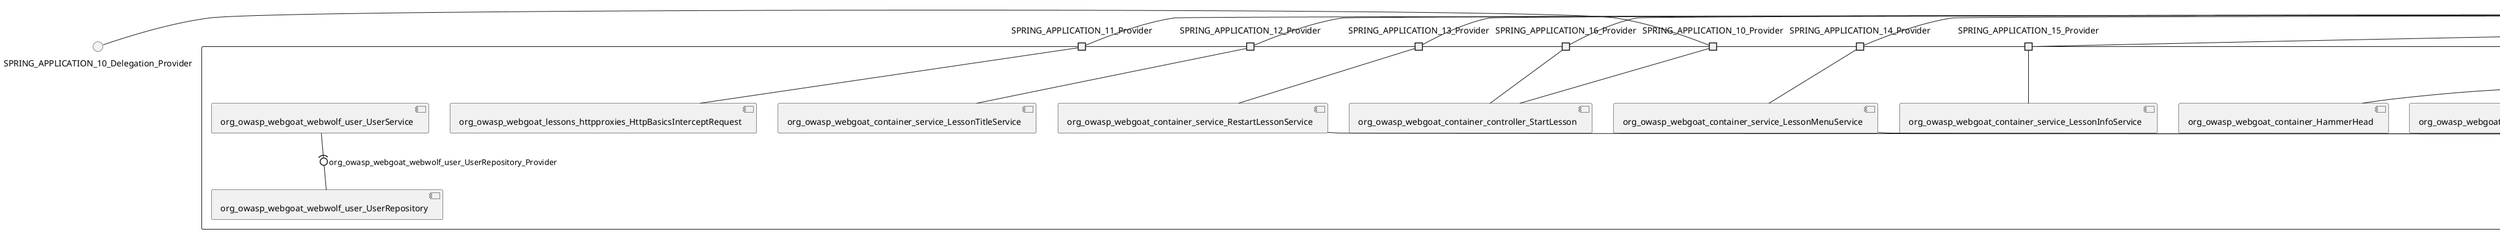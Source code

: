 @startuml
skinparam fixCircleLabelOverlapping true
skinparam componentStyle uml2
() SPRING_APPLICATION_10_Delegation_Provider
() SPRING_APPLICATION_11_Delegation_Provider
() SPRING_APPLICATION_12_Delegation_Provider
() SPRING_APPLICATION_13_Delegation_Provider
() SPRING_APPLICATION_14_Delegation_Provider
() SPRING_APPLICATION_15_Delegation_Provider
() SPRING_APPLICATION_16_Delegation_Provider
() SPRING_APPLICATION_2_Delegation_Provider
() SPRING_APPLICATION_3_Delegation_Provider
() SPRING_APPLICATION_4_Delegation_Provider
() SPRING_APPLICATION_5_Delegation_Provider
() SPRING_APPLICATION_6_Delegation_Provider
() SPRING_APPLICATION_7_Delegation_Provider
() SPRING_APPLICATION_8_Delegation_Provider
() SPRING_APPLICATION_9_Delegation_Provider
() SPRING_APPLICATION_BypassRestrictions_FieldRestrictions_POST_Delegation_Provider
() SPRING_APPLICATION_BypassRestrictions_frontendValidation_POST_Delegation_Provider
() SPRING_APPLICATION_ChromeDevTools_dummy_POST_Delegation_Provider
() SPRING_APPLICATION_ChromeDevTools_network_POST_Delegation_Provider
() SPRING_APPLICATION_CrossSiteScriptingStored_stored_xss_POST_Delegation_Provider
() SPRING_APPLICATION_CrossSiteScriptingStored_stored_xss_follow_up_POST_Delegation_Provider
() SPRING_APPLICATION_CrossSiteScripting_attack1_POST_Delegation_Provider
() SPRING_APPLICATION_CrossSiteScripting_attack3_POST_Delegation_Provider
() SPRING_APPLICATION_CrossSiteScripting_attack4_POST_Delegation_Provider
() SPRING_APPLICATION_CrossSiteScripting_attack5a_GET_Delegation_Provider
() SPRING_APPLICATION_CrossSiteScripting_attack6a_POST_Delegation_Provider
() SPRING_APPLICATION_CrossSiteScripting_dom_follow_up_POST_Delegation_Provider
() SPRING_APPLICATION_CrossSiteScripting_phone_home_xss_POST_Delegation_Provider
() SPRING_APPLICATION_CrossSiteScripting_quiz_GET_POST_Delegation_Provider
() SPRING_APPLICATION_Delegation_Provider
() SPRING_APPLICATION_GET_10_Delegation_Provider
() SPRING_APPLICATION_GET_11_Delegation_Provider
() SPRING_APPLICATION_GET_2_Delegation_Provider
() SPRING_APPLICATION_GET_3_Delegation_Provider
() SPRING_APPLICATION_GET_4_Delegation_Provider
() SPRING_APPLICATION_GET_5_Delegation_Provider
() SPRING_APPLICATION_GET_6_Delegation_Provider
() SPRING_APPLICATION_GET_7_Delegation_Provider
() SPRING_APPLICATION_GET_8_Delegation_Provider
() SPRING_APPLICATION_GET_9_Delegation_Provider
() SPRING_APPLICATION_GET_Delegation_Provider
() SPRING_APPLICATION_HtmlTampering_task_POST_Delegation_Provider
() SPRING_APPLICATION_HttpBasics_attack1_POST_Delegation_Provider
() SPRING_APPLICATION_HttpBasics_attack2_POST_Delegation_Provider
() SPRING_APPLICATION_IDOR_diff_attributes_POST_Delegation_Provider
() SPRING_APPLICATION_IDOR_login_POST_Delegation_Provider
() SPRING_APPLICATION_IDOR_profile_alt_path_POST_Delegation_Provider
() SPRING_APPLICATION_InsecureDeserialization_task_POST_Delegation_Provider
() SPRING_APPLICATION_InsecureLogin_Delegation_Provider
() SPRING_APPLICATION_JWT_decode_POST_Delegation_Provider
() SPRING_APPLICATION_JWT_jku_Delegation_Provider
() SPRING_APPLICATION_JWT_kid_Delegation_Provider
() SPRING_APPLICATION_JWT_quiz_GET_POST_Delegation_Provider
() SPRING_APPLICATION_JWT_refresh_Delegation_Provider
() SPRING_APPLICATION_JWT_secret_POST_Delegation_Provider
() SPRING_APPLICATION_JWT_votings_Delegation_Provider
() SPRING_APPLICATION_LogSpoofing_log_bleeding_POST_Delegation_Provider
() SPRING_APPLICATION_LogSpoofing_log_spoofing_POST_Delegation_Provider
() SPRING_APPLICATION_POST_10_Delegation_Provider
() SPRING_APPLICATION_POST_11_Delegation_Provider
() SPRING_APPLICATION_POST_12_Delegation_Provider
() SPRING_APPLICATION_POST_13_Delegation_Provider
() SPRING_APPLICATION_POST_14_Delegation_Provider
() SPRING_APPLICATION_POST_15_Delegation_Provider
() SPRING_APPLICATION_POST_16_Delegation_Provider
() SPRING_APPLICATION_POST_17_Delegation_Provider
() SPRING_APPLICATION_POST_18_Delegation_Provider
() SPRING_APPLICATION_POST_2_Delegation_Provider
() SPRING_APPLICATION_POST_3_Delegation_Provider
() SPRING_APPLICATION_POST_4_Delegation_Provider
() SPRING_APPLICATION_POST_5_Delegation_Provider
() SPRING_APPLICATION_POST_6_Delegation_Provider
() SPRING_APPLICATION_POST_7_Delegation_Provider
() SPRING_APPLICATION_POST_8_Delegation_Provider
() SPRING_APPLICATION_POST_9_Delegation_Provider
() SPRING_APPLICATION_POST_Delegation_Provider
() SPRING_APPLICATION_PUT_Delegation_Provider
() SPRING_APPLICATION_PasswordReset_ForgotPassword_create_password_reset_link_POST_Delegation_Provider
() SPRING_APPLICATION_PasswordReset_SecurityQuestions_POST_Delegation_Provider
() SPRING_APPLICATION_PasswordReset_reset_Delegation_Provider
() SPRING_APPLICATION_PasswordReset_simple_mail_reset_POST_Delegation_Provider
() SPRING_APPLICATION_PathTraversal_profile_picture_GET_Delegation_Provider
() SPRING_APPLICATION_PathTraversal_profile_picture_fix_GET_Delegation_Provider
() SPRING_APPLICATION_PathTraversal_profile_upload_POST_Delegation_Provider
() SPRING_APPLICATION_PathTraversal_profile_upload_fix_POST_Delegation_Provider
() SPRING_APPLICATION_PathTraversal_profile_upload_remove_user_input_POST_Delegation_Provider
() SPRING_APPLICATION_PathTraversal_random_POST_Delegation_Provider
() SPRING_APPLICATION_PathTraversal_random_picture_GET_Delegation_Provider
() SPRING_APPLICATION_PathTraversal_zip_slip_Delegation_Provider
() SPRING_APPLICATION_SSRF_task1_POST_Delegation_Provider
() SPRING_APPLICATION_SSRF_task2_POST_Delegation_Provider
() SPRING_APPLICATION_SecurePasswords_assignment_POST_Delegation_Provider
() SPRING_APPLICATION_SqlInjectionAdvanced_attack6a_POST_Delegation_Provider
() SPRING_APPLICATION_SqlInjectionAdvanced_attack6b_POST_Delegation_Provider
() SPRING_APPLICATION_SqlInjectionAdvanced_challenge_Login_POST_Delegation_Provider
() SPRING_APPLICATION_SqlInjectionAdvanced_challenge_PUT_Delegation_Provider
() SPRING_APPLICATION_SqlInjectionAdvanced_quiz_GET_POST_Delegation_Provider
() SPRING_APPLICATION_SqlInjectionMitigations_attack10a_POST_Delegation_Provider
() SPRING_APPLICATION_SqlInjectionMitigations_attack10b_POST_Delegation_Provider
() SPRING_APPLICATION_SqlInjectionMitigations_attack12a_POST_Delegation_Provider
() SPRING_APPLICATION_SqlInjectionMitigations_servers_GET_Delegation_Provider
() SPRING_APPLICATION_SqlInjection_assignment5a_POST_Delegation_Provider
() SPRING_APPLICATION_SqlInjection_assignment5b_POST_Delegation_Provider
() SPRING_APPLICATION_SqlInjection_attack10_POST_Delegation_Provider
() SPRING_APPLICATION_SqlInjection_attack2_POST_Delegation_Provider
() SPRING_APPLICATION_SqlInjection_attack3_POST_Delegation_Provider
() SPRING_APPLICATION_SqlInjection_attack4_POST_Delegation_Provider
() SPRING_APPLICATION_SqlInjection_attack5_POST_Delegation_Provider
() SPRING_APPLICATION_SqlInjection_attack8_POST_Delegation_Provider
() SPRING_APPLICATION_SqlInjection_attack9_POST_Delegation_Provider
() SPRING_APPLICATION_SqlOnlyInputValidationOnKeywords_attack_POST_Delegation_Provider
() SPRING_APPLICATION_SqlOnlyInputValidation_attack_POST_Delegation_Provider
() SPRING_APPLICATION_VulnerableComponents_attack1_POST_Delegation_Provider
() SPRING_APPLICATION_WebWolf_GET_Delegation_Provider
() SPRING_APPLICATION_WebWolf_landing_Delegation_Provider
() SPRING_APPLICATION_WebWolf_mail_Delegation_Provider
() SPRING_APPLICATION_challenge_1_POST_Delegation_Provider
() SPRING_APPLICATION_challenge_5_POST_Delegation_Provider
() SPRING_APPLICATION_challenge_7_Delegation_Provider
() SPRING_APPLICATION_challenge_8_Delegation_Provider
() SPRING_APPLICATION_challenge_logo_Delegation_Provider
() SPRING_APPLICATION_cia_quiz_GET_POST_Delegation_Provider
() SPRING_APPLICATION_clientSideFiltering_attack1_POST_Delegation_Provider
() SPRING_APPLICATION_clientSideFiltering_challenge_store_coupons_GET_Delegation_Provider
() SPRING_APPLICATION_clientSideFiltering_getItForFree_POST_Delegation_Provider
() SPRING_APPLICATION_clientSideFiltering_salaries_GET_Delegation_Provider
() SPRING_APPLICATION_crypto_encoding_basic_auth_POST_Delegation_Provider
() SPRING_APPLICATION_crypto_encoding_xor_POST_Delegation_Provider
() SPRING_APPLICATION_crypto_hashing_POST_Delegation_Provider
() SPRING_APPLICATION_crypto_secure_defaults_POST_Delegation_Provider
() SPRING_APPLICATION_crypto_signing_verify_POST_Delegation_Provider
() SPRING_APPLICATION_csrf_feedback_message_POST_Delegation_Provider
() SPRING_APPLICATION_csrf_review_POST_Delegation_Provider
() SPRING_APPLICATION_files_GET_Delegation_Provider
() SPRING_APPLICATION_fileupload_POST_Delegation_Provider
() SPRING_APPLICATION_jwt_Delegation_Provider
() SPRING_APPLICATION_landing_Delegation_Provider
() SPRING_APPLICATION_lesson_template_Delegation_Provider
() SPRING_APPLICATION_login_oauth_mvc_GET_Delegation_Provider
() SPRING_APPLICATION_mail_DELETE_GET_POST_Delegation_Provider
() SPRING_APPLICATION_register_mvc_POST_Delegation_Provider
() SPRING_APPLICATION_registration_GET_Delegation_Provider
() SPRING_APPLICATION_requests_GET_Delegation_Provider
() SPRING_APPLICATION_scoreboard_data_GET_Delegation_Provider
() SPRING_APPLICATION_server_directory_GET_Delegation_Provider
() SPRING_APPLICATION_service_debug_labels_mvc_Delegation_Provider
() SPRING_APPLICATION_service_lessonoverview_mvc_Delegation_Provider
() SPRING_APPLICATION_xxe_comments_GET_Delegation_Provider
rectangle System {
[org_owasp_webgoat_container_HammerHead] [[webgoat-webgoat.repository#_4pJQ7IOKEe-1KKeCpJwOhw]]
[org_owasp_webgoat_container_WebWolfRedirect] [[webgoat-webgoat.repository#_4pJQ7IOKEe-1KKeCpJwOhw]]
[org_owasp_webgoat_container_controller_StartLesson] [[webgoat-webgoat.repository#_4pJQ7IOKEe-1KKeCpJwOhw]]
[org_owasp_webgoat_container_controller_Welcome] [[webgoat-webgoat.repository#_4pJQ7IOKEe-1KKeCpJwOhw]]
[org_owasp_webgoat_container_i18n_PluginMessages_Provider] [[webgoat-webgoat.repository#_4pJQ7IOKEe-1KKeCpJwOhw]]
[org_owasp_webgoat_container_report_ReportCardController] [[webgoat-webgoat.repository#_4pJQ7IOKEe-1KKeCpJwOhw]]
[org_owasp_webgoat_container_service_EnvironmentService] [[webgoat-webgoat.repository#_4pJQ7IOKEe-1KKeCpJwOhw]]
[org_owasp_webgoat_container_service_HintService] [[webgoat-webgoat.repository#_4pJQ7IOKEe-1KKeCpJwOhw]]
[org_owasp_webgoat_container_service_LabelDebugService] [[webgoat-webgoat.repository#_4pJQ7IOKEe-1KKeCpJwOhw]]
[org_owasp_webgoat_container_service_LabelService] [[webgoat-webgoat.repository#_4pJQ7IOKEe-1KKeCpJwOhw]]
[org_owasp_webgoat_container_service_LessonInfoService] [[webgoat-webgoat.repository#_4pJQ7IOKEe-1KKeCpJwOhw]]
[org_owasp_webgoat_container_service_LessonMenuService] [[webgoat-webgoat.repository#_4pJQ7IOKEe-1KKeCpJwOhw]]
[org_owasp_webgoat_container_service_LessonProgressService] [[webgoat-webgoat.repository#_4pJQ7IOKEe-1KKeCpJwOhw]]
[org_owasp_webgoat_container_service_LessonTitleService] [[webgoat-webgoat.repository#_4pJQ7IOKEe-1KKeCpJwOhw]]
[org_owasp_webgoat_container_service_RestartLessonService] [[webgoat-webgoat.repository#_4pJQ7IOKEe-1KKeCpJwOhw]]
[org_owasp_webgoat_container_service_SessionService] [[webgoat-webgoat.repository#_4pJQ7IOKEe-1KKeCpJwOhw]]
[org_owasp_webgoat_container_session_UserSessionData_Provider] [[webgoat-webgoat.repository#_4pJQ7IOKEe-1KKeCpJwOhw]]
[org_owasp_webgoat_container_session_WebSession_Provider] [[webgoat-webgoat.repository#_4pJQ7IOKEe-1KKeCpJwOhw]]
[org_owasp_webgoat_container_users_RegistrationController] [[webgoat-webgoat.repository#_4pJQ7IOKEe-1KKeCpJwOhw]]
[org_owasp_webgoat_container_users_Scoreboard] [[webgoat-webgoat.repository#_4pJQ7IOKEe-1KKeCpJwOhw]]
[org_owasp_webgoat_container_users_UserProgressRepository] [[webgoat-webgoat.repository#_4pJQ7IOKEe-1KKeCpJwOhw]]
[org_owasp_webgoat_container_users_UserRepository] [[webgoat-webgoat.repository#_4pJQ7IOKEe-1KKeCpJwOhw]]
[org_owasp_webgoat_container_users_UserService] [[webgoat-webgoat.repository#_4pJQ7IOKEe-1KKeCpJwOhw]]
[org_owasp_webgoat_lessons_authbypass_VerifyAccount] [[webgoat-webgoat.repository#_4pJQ7IOKEe-1KKeCpJwOhw]]
[org_owasp_webgoat_lessons_bypassrestrictions_BypassRestrictionsFieldRestrictions] [[webgoat-webgoat.repository#_4pJQ7IOKEe-1KKeCpJwOhw]]
[org_owasp_webgoat_lessons_bypassrestrictions_BypassRestrictionsFrontendValidation] [[webgoat-webgoat.repository#_4pJQ7IOKEe-1KKeCpJwOhw]]
[org_owasp_webgoat_lessons_challenges_FlagController] [[webgoat-webgoat.repository#_4pJQ7IOKEe-1KKeCpJwOhw]]
[org_owasp_webgoat_lessons_challenges_challenge1_Assignment1] [[webgoat-webgoat.repository#_4pJQ7IOKEe-1KKeCpJwOhw]]
[org_owasp_webgoat_lessons_challenges_challenge1_ImageServlet] [[webgoat-webgoat.repository#_4pJQ7IOKEe-1KKeCpJwOhw]]
[org_owasp_webgoat_lessons_challenges_challenge5_Assignment5] [[webgoat-webgoat.repository#_4pJQ7IOKEe-1KKeCpJwOhw]]
[org_owasp_webgoat_lessons_challenges_challenge7_Assignment7] [[webgoat-webgoat.repository#_4pJQ7IOKEe-1KKeCpJwOhw]]
[org_owasp_webgoat_lessons_challenges_challenge8_Assignment8] [[webgoat-webgoat.repository#_4pJQ7IOKEe-1KKeCpJwOhw]]
[org_owasp_webgoat_lessons_chromedevtools_NetworkDummy] [[webgoat-webgoat.repository#_4pJQ7IOKEe-1KKeCpJwOhw]]
[org_owasp_webgoat_lessons_chromedevtools_NetworkLesson] [[webgoat-webgoat.repository#_4pJQ7IOKEe-1KKeCpJwOhw]]
[org_owasp_webgoat_lessons_cia_CIAQuiz] [[webgoat-webgoat.repository#_4pJQ7IOKEe-1KKeCpJwOhw]]
[org_owasp_webgoat_lessons_clientsidefiltering_ClientSideFilteringAssignment] [[webgoat-webgoat.repository#_4pJQ7IOKEe-1KKeCpJwOhw]]
[org_owasp_webgoat_lessons_clientsidefiltering_ClientSideFilteringFreeAssignment] [[webgoat-webgoat.repository#_4pJQ7IOKEe-1KKeCpJwOhw]]
[org_owasp_webgoat_lessons_clientsidefiltering_Salaries] [[webgoat-webgoat.repository#_4pJQ7IOKEe-1KKeCpJwOhw]]
[org_owasp_webgoat_lessons_clientsidefiltering_ShopEndpoint] [[webgoat-webgoat.repository#_4pJQ7IOKEe-1KKeCpJwOhw]]
[org_owasp_webgoat_lessons_cryptography_EncodingAssignment] [[webgoat-webgoat.repository#_4pJQ7IOKEe-1KKeCpJwOhw]]
[org_owasp_webgoat_lessons_cryptography_HashingAssignment] [[webgoat-webgoat.repository#_4pJQ7IOKEe-1KKeCpJwOhw]]
[org_owasp_webgoat_lessons_cryptography_SecureDefaultsAssignment] [[webgoat-webgoat.repository#_4pJQ7IOKEe-1KKeCpJwOhw]]
[org_owasp_webgoat_lessons_cryptography_SigningAssignment] [[webgoat-webgoat.repository#_4pJQ7IOKEe-1KKeCpJwOhw]]
[org_owasp_webgoat_lessons_cryptography_XOREncodingAssignment] [[webgoat-webgoat.repository#_4pJQ7IOKEe-1KKeCpJwOhw]]
[org_owasp_webgoat_lessons_csrf_CSRFConfirmFlag1] [[webgoat-webgoat.repository#_4pJQ7IOKEe-1KKeCpJwOhw]]
[org_owasp_webgoat_lessons_csrf_CSRFFeedback] [[webgoat-webgoat.repository#_4pJQ7IOKEe-1KKeCpJwOhw]]
[org_owasp_webgoat_lessons_csrf_CSRFGetFlag] [[webgoat-webgoat.repository#_4pJQ7IOKEe-1KKeCpJwOhw]]
[org_owasp_webgoat_lessons_csrf_CSRFLogin] [[webgoat-webgoat.repository#_4pJQ7IOKEe-1KKeCpJwOhw]]
[org_owasp_webgoat_lessons_csrf_ForgedReviews] [[webgoat-webgoat.repository#_4pJQ7IOKEe-1KKeCpJwOhw]]
[org_owasp_webgoat_lessons_csrf_ObjectMapper_Provider] [[webgoat-webgoat.repository#_4pJQ7IOKEe-1KKeCpJwOhw]]
[org_owasp_webgoat_lessons_deserialization_InsecureDeserializationTask] [[webgoat-webgoat.repository#_4pJQ7IOKEe-1KKeCpJwOhw]]
[org_owasp_webgoat_lessons_hijacksession_HijackSessionAssignment] [[webgoat-webgoat.repository#_4pJQ7IOKEe-1KKeCpJwOhw]]
[org_owasp_webgoat_lessons_hijacksession_cas_HijackSessionAuthenticationProvider] [[webgoat-webgoat.repository#_4pJQ7IOKEe-1KKeCpJwOhw]]
[org_owasp_webgoat_lessons_htmltampering_HtmlTamperingTask] [[webgoat-webgoat.repository#_4pJQ7IOKEe-1KKeCpJwOhw]]
[org_owasp_webgoat_lessons_httpbasics_HttpBasicsLesson] [[webgoat-webgoat.repository#_4pJQ7IOKEe-1KKeCpJwOhw]]
[org_owasp_webgoat_lessons_httpbasics_HttpBasicsQuiz] [[webgoat-webgoat.repository#_4pJQ7IOKEe-1KKeCpJwOhw]]
[org_owasp_webgoat_lessons_httpproxies_HttpBasicsInterceptRequest] [[webgoat-webgoat.repository#_4pJQ7IOKEe-1KKeCpJwOhw]]
[org_owasp_webgoat_lessons_idor_IDORDiffAttributes] [[webgoat-webgoat.repository#_4pJQ7IOKEe-1KKeCpJwOhw]]
[org_owasp_webgoat_lessons_idor_IDOREditOtherProfile] [[webgoat-webgoat.repository#_4pJQ7IOKEe-1KKeCpJwOhw]]
[org_owasp_webgoat_lessons_idor_IDORLogin] [[webgoat-webgoat.repository#_4pJQ7IOKEe-1KKeCpJwOhw]]
[org_owasp_webgoat_lessons_idor_IDORViewOtherProfile] [[webgoat-webgoat.repository#_4pJQ7IOKEe-1KKeCpJwOhw]]
[org_owasp_webgoat_lessons_idor_IDORViewOwnProfile] [[webgoat-webgoat.repository#_4pJQ7IOKEe-1KKeCpJwOhw]]
[org_owasp_webgoat_lessons_idor_IDORViewOwnProfileAltUrl] [[webgoat-webgoat.repository#_4pJQ7IOKEe-1KKeCpJwOhw]]
[org_owasp_webgoat_lessons_insecurelogin_InsecureLoginTask] [[webgoat-webgoat.repository#_4pJQ7IOKEe-1KKeCpJwOhw]]
[org_owasp_webgoat_lessons_jwt_JWTDecodeEndpoint] [[webgoat-webgoat.repository#_4pJQ7IOKEe-1KKeCpJwOhw]]
[org_owasp_webgoat_lessons_jwt_JWTQuiz] [[webgoat-webgoat.repository#_4pJQ7IOKEe-1KKeCpJwOhw]]
[org_owasp_webgoat_lessons_jwt_JWTRefreshEndpoint] [[webgoat-webgoat.repository#_4pJQ7IOKEe-1KKeCpJwOhw]]
[org_owasp_webgoat_lessons_jwt_JWTSecretKeyEndpoint] [[webgoat-webgoat.repository#_4pJQ7IOKEe-1KKeCpJwOhw]]
[org_owasp_webgoat_lessons_jwt_JWTVotesEndpoint] [[webgoat-webgoat.repository#_4pJQ7IOKEe-1KKeCpJwOhw]]
[org_owasp_webgoat_lessons_jwt_claimmisuse_JWTHeaderJKUEndpoint] [[webgoat-webgoat.repository#_4pJQ7IOKEe-1KKeCpJwOhw]]
[org_owasp_webgoat_lessons_jwt_claimmisuse_JWTHeaderKIDEndpoint] [[webgoat-webgoat.repository#_4pJQ7IOKEe-1KKeCpJwOhw]]
[org_owasp_webgoat_lessons_lessontemplate_SampleAttack] [[webgoat-webgoat.repository#_4pJQ7IOKEe-1KKeCpJwOhw]]
[org_owasp_webgoat_lessons_logging_LogBleedingTask] [[webgoat-webgoat.repository#_4pJQ7IOKEe-1KKeCpJwOhw]]
[org_owasp_webgoat_lessons_logging_LogSpoofingTask] [[webgoat-webgoat.repository#_4pJQ7IOKEe-1KKeCpJwOhw]]
[org_owasp_webgoat_lessons_missingac_MissingFunctionACHiddenMenus] [[webgoat-webgoat.repository#_4pJQ7IOKEe-1KKeCpJwOhw]]
[org_owasp_webgoat_lessons_missingac_MissingFunctionACUsers] [[webgoat-webgoat.repository#_4pJQ7IOKEe-1KKeCpJwOhw]]
[org_owasp_webgoat_lessons_missingac_MissingFunctionACYourHash] [[webgoat-webgoat.repository#_4pJQ7IOKEe-1KKeCpJwOhw]]
[org_owasp_webgoat_lessons_missingac_MissingFunctionACYourHashAdmin] [[webgoat-webgoat.repository#_4pJQ7IOKEe-1KKeCpJwOhw]]
[org_owasp_webgoat_lessons_passwordreset_QuestionsAssignment] [[webgoat-webgoat.repository#_4pJQ7IOKEe-1KKeCpJwOhw]]
[org_owasp_webgoat_lessons_passwordreset_ResetLinkAssignment] [[webgoat-webgoat.repository#_4pJQ7IOKEe-1KKeCpJwOhw]]
[org_owasp_webgoat_lessons_passwordreset_ResetLinkAssignmentForgotPassword] [[webgoat-webgoat.repository#_4pJQ7IOKEe-1KKeCpJwOhw]]
[org_owasp_webgoat_lessons_passwordreset_SecurityQuestionAssignment] [[webgoat-webgoat.repository#_4pJQ7IOKEe-1KKeCpJwOhw]]
[org_owasp_webgoat_lessons_passwordreset_SimpleMailAssignment] [[webgoat-webgoat.repository#_4pJQ7IOKEe-1KKeCpJwOhw]]
[org_owasp_webgoat_lessons_passwordreset_TriedQuestions] [[webgoat-webgoat.repository#_4pJQ7IOKEe-1KKeCpJwOhw]]
[org_owasp_webgoat_lessons_pathtraversal_ProfileUpload] [[webgoat-webgoat.repository#_4pJQ7IOKEe-1KKeCpJwOhw]]
[org_owasp_webgoat_lessons_pathtraversal_ProfileUploadFix] [[webgoat-webgoat.repository#_4pJQ7IOKEe-1KKeCpJwOhw]]
[org_owasp_webgoat_lessons_pathtraversal_ProfileUploadRemoveUserInput] [[webgoat-webgoat.repository#_4pJQ7IOKEe-1KKeCpJwOhw]]
[org_owasp_webgoat_lessons_pathtraversal_ProfileUploadRetrieval] [[webgoat-webgoat.repository#_4pJQ7IOKEe-1KKeCpJwOhw]]
[org_owasp_webgoat_lessons_pathtraversal_ProfileZipSlip] [[webgoat-webgoat.repository#_4pJQ7IOKEe-1KKeCpJwOhw]]
[org_owasp_webgoat_lessons_securepasswords_SecurePasswordsAssignment] [[webgoat-webgoat.repository#_4pJQ7IOKEe-1KKeCpJwOhw]]
[org_owasp_webgoat_lessons_spoofcookie_SpoofCookieAssignment] [[webgoat-webgoat.repository#_4pJQ7IOKEe-1KKeCpJwOhw]]
[org_owasp_webgoat_lessons_sqlinjection_advanced_SqlInjectionChallenge] [[webgoat-webgoat.repository#_4pJQ7IOKEe-1KKeCpJwOhw]]
[org_owasp_webgoat_lessons_sqlinjection_advanced_SqlInjectionChallengeLogin] [[webgoat-webgoat.repository#_4pJQ7IOKEe-1KKeCpJwOhw]]
[org_owasp_webgoat_lessons_sqlinjection_advanced_SqlInjectionLesson6a] [[webgoat-webgoat.repository#_4pJQ7IOKEe-1KKeCpJwOhw]]
[org_owasp_webgoat_lessons_sqlinjection_advanced_SqlInjectionLesson6b] [[webgoat-webgoat.repository#_4pJQ7IOKEe-1KKeCpJwOhw]]
[org_owasp_webgoat_lessons_sqlinjection_advanced_SqlInjectionQuiz] [[webgoat-webgoat.repository#_4pJQ7IOKEe-1KKeCpJwOhw]]
[org_owasp_webgoat_lessons_sqlinjection_introduction_SqlInjectionLesson10] [[webgoat-webgoat.repository#_4pJQ7IOKEe-1KKeCpJwOhw]]
[org_owasp_webgoat_lessons_sqlinjection_introduction_SqlInjectionLesson2] [[webgoat-webgoat.repository#_4pJQ7IOKEe-1KKeCpJwOhw]]
[org_owasp_webgoat_lessons_sqlinjection_introduction_SqlInjectionLesson3] [[webgoat-webgoat.repository#_4pJQ7IOKEe-1KKeCpJwOhw]]
[org_owasp_webgoat_lessons_sqlinjection_introduction_SqlInjectionLesson4] [[webgoat-webgoat.repository#_4pJQ7IOKEe-1KKeCpJwOhw]]
[org_owasp_webgoat_lessons_sqlinjection_introduction_SqlInjectionLesson5] [[webgoat-webgoat.repository#_4pJQ7IOKEe-1KKeCpJwOhw]]
[org_owasp_webgoat_lessons_sqlinjection_introduction_SqlInjectionLesson5a] [[webgoat-webgoat.repository#_4pJQ7IOKEe-1KKeCpJwOhw]]
[org_owasp_webgoat_lessons_sqlinjection_introduction_SqlInjectionLesson5b] [[webgoat-webgoat.repository#_4pJQ7IOKEe-1KKeCpJwOhw]]
[org_owasp_webgoat_lessons_sqlinjection_introduction_SqlInjectionLesson8] [[webgoat-webgoat.repository#_4pJQ7IOKEe-1KKeCpJwOhw]]
[org_owasp_webgoat_lessons_sqlinjection_introduction_SqlInjectionLesson9] [[webgoat-webgoat.repository#_4pJQ7IOKEe-1KKeCpJwOhw]]
[org_owasp_webgoat_lessons_sqlinjection_mitigation_Servers] [[webgoat-webgoat.repository#_4pJQ7IOKEe-1KKeCpJwOhw]]
[org_owasp_webgoat_lessons_sqlinjection_mitigation_SqlInjectionLesson10a] [[webgoat-webgoat.repository#_4pJQ7IOKEe-1KKeCpJwOhw]]
[org_owasp_webgoat_lessons_sqlinjection_mitigation_SqlInjectionLesson10b] [[webgoat-webgoat.repository#_4pJQ7IOKEe-1KKeCpJwOhw]]
[org_owasp_webgoat_lessons_sqlinjection_mitigation_SqlInjectionLesson13] [[webgoat-webgoat.repository#_4pJQ7IOKEe-1KKeCpJwOhw]]
[org_owasp_webgoat_lessons_sqlinjection_mitigation_SqlOnlyInputValidation] [[webgoat-webgoat.repository#_4pJQ7IOKEe-1KKeCpJwOhw]]
[org_owasp_webgoat_lessons_sqlinjection_mitigation_SqlOnlyInputValidationOnKeywords] [[webgoat-webgoat.repository#_4pJQ7IOKEe-1KKeCpJwOhw]]
[org_owasp_webgoat_lessons_ssrf_SSRFTask1] [[webgoat-webgoat.repository#_4pJQ7IOKEe-1KKeCpJwOhw]]
[org_owasp_webgoat_lessons_ssrf_SSRFTask2] [[webgoat-webgoat.repository#_4pJQ7IOKEe-1KKeCpJwOhw]]
[org_owasp_webgoat_lessons_vulnerablecomponents_VulnerableComponentsLesson] [[webgoat-webgoat.repository#_4pJQ7IOKEe-1KKeCpJwOhw]]
[org_owasp_webgoat_lessons_webwolfintroduction_LandingAssignment] [[webgoat-webgoat.repository#_4pJQ7IOKEe-1KKeCpJwOhw]]
[org_owasp_webgoat_lessons_webwolfintroduction_MailAssignment] [[webgoat-webgoat.repository#_4pJQ7IOKEe-1KKeCpJwOhw]]
[org_owasp_webgoat_lessons_xss_CrossSiteScriptingLesson1] [[webgoat-webgoat.repository#_4pJQ7IOKEe-1KKeCpJwOhw]]
[org_owasp_webgoat_lessons_xss_CrossSiteScriptingLesson3] [[webgoat-webgoat.repository#_4pJQ7IOKEe-1KKeCpJwOhw]]
[org_owasp_webgoat_lessons_xss_CrossSiteScriptingLesson4] [[webgoat-webgoat.repository#_4pJQ7IOKEe-1KKeCpJwOhw]]
[org_owasp_webgoat_lessons_xss_CrossSiteScriptingLesson5a] [[webgoat-webgoat.repository#_4pJQ7IOKEe-1KKeCpJwOhw]]
[org_owasp_webgoat_lessons_xss_CrossSiteScriptingLesson6a] [[webgoat-webgoat.repository#_4pJQ7IOKEe-1KKeCpJwOhw]]
[org_owasp_webgoat_lessons_xss_CrossSiteScriptingQuiz] [[webgoat-webgoat.repository#_4pJQ7IOKEe-1KKeCpJwOhw]]
[org_owasp_webgoat_lessons_xss_DOMCrossSiteScripting] [[webgoat-webgoat.repository#_4pJQ7IOKEe-1KKeCpJwOhw]]
[org_owasp_webgoat_lessons_xss_DOMCrossSiteScriptingVerifier] [[webgoat-webgoat.repository#_4pJQ7IOKEe-1KKeCpJwOhw]]
[org_owasp_webgoat_lessons_xss_stored_StoredCrossSiteScriptingVerifier] [[webgoat-webgoat.repository#_4pJQ7IOKEe-1KKeCpJwOhw]]
[org_owasp_webgoat_lessons_xss_stored_StoredXssComments] [[webgoat-webgoat.repository#_4pJQ7IOKEe-1KKeCpJwOhw]]
[org_owasp_webgoat_lessons_xxe_BlindSendFileAssignment] [[webgoat-webgoat.repository#_4pJQ7IOKEe-1KKeCpJwOhw]]
[org_owasp_webgoat_lessons_xxe_CommentsCache] [[webgoat-webgoat.repository#_4pJQ7IOKEe-1KKeCpJwOhw]]
[org_owasp_webgoat_lessons_xxe_CommentsEndpoint] [[webgoat-webgoat.repository#_4pJQ7IOKEe-1KKeCpJwOhw]]
[org_owasp_webgoat_lessons_xxe_ContentTypeAssignment] [[webgoat-webgoat.repository#_4pJQ7IOKEe-1KKeCpJwOhw]]
[org_owasp_webgoat_lessons_xxe_SimpleXXE] [[webgoat-webgoat.repository#_4pJQ7IOKEe-1KKeCpJwOhw]]
[org_owasp_webgoat_webwolf_FileServer] [[webgoat-webgoat.repository#_4pJQ7IOKEe-1KKeCpJwOhw]]
[org_owasp_webgoat_webwolf_jwt_JWTController] [[webgoat-webgoat.repository#_4pJQ7IOKEe-1KKeCpJwOhw]]
[org_owasp_webgoat_webwolf_mailbox_MailboxController] [[webgoat-webgoat.repository#_4pJQ7IOKEe-1KKeCpJwOhw]]
[org_owasp_webgoat_webwolf_mailbox_MailboxRepository] [[webgoat-webgoat.repository#_4pJQ7IOKEe-1KKeCpJwOhw]]
[org_owasp_webgoat_webwolf_requests_LandingPage] [[webgoat-webgoat.repository#_4pJQ7IOKEe-1KKeCpJwOhw]]
[org_owasp_webgoat_webwolf_requests_Requests] [[webgoat-webgoat.repository#_4pJQ7IOKEe-1KKeCpJwOhw]]
[org_owasp_webgoat_webwolf_user_UserRepository] [[webgoat-webgoat.repository#_4pJQ7IOKEe-1KKeCpJwOhw]]
[org_owasp_webgoat_webwolf_user_UserService] [[webgoat-webgoat.repository#_4pJQ7IOKEe-1KKeCpJwOhw]]
port SPRING_APPLICATION_10_Provider
SPRING_APPLICATION_10_Delegation_Provider - SPRING_APPLICATION_10_Provider
SPRING_APPLICATION_10_Provider - [org_owasp_webgoat_container_controller_StartLesson]
port SPRING_APPLICATION_11_Provider
SPRING_APPLICATION_11_Delegation_Provider - SPRING_APPLICATION_11_Provider
SPRING_APPLICATION_11_Provider - [org_owasp_webgoat_lessons_httpproxies_HttpBasicsInterceptRequest]
port SPRING_APPLICATION_12_Provider
SPRING_APPLICATION_12_Delegation_Provider - SPRING_APPLICATION_12_Provider
SPRING_APPLICATION_12_Provider - [org_owasp_webgoat_container_service_LessonTitleService]
port SPRING_APPLICATION_13_Provider
SPRING_APPLICATION_13_Delegation_Provider - SPRING_APPLICATION_13_Provider
SPRING_APPLICATION_13_Provider - [org_owasp_webgoat_container_service_RestartLessonService]
port SPRING_APPLICATION_14_Provider
SPRING_APPLICATION_14_Delegation_Provider - SPRING_APPLICATION_14_Provider
SPRING_APPLICATION_14_Provider - [org_owasp_webgoat_container_service_LessonMenuService]
port SPRING_APPLICATION_15_Provider
SPRING_APPLICATION_15_Delegation_Provider - SPRING_APPLICATION_15_Provider
SPRING_APPLICATION_15_Provider - [org_owasp_webgoat_container_service_LessonInfoService]
port SPRING_APPLICATION_16_Provider
SPRING_APPLICATION_16_Delegation_Provider - SPRING_APPLICATION_16_Provider
SPRING_APPLICATION_16_Provider - [org_owasp_webgoat_container_controller_StartLesson]
port SPRING_APPLICATION_2_Provider
SPRING_APPLICATION_2_Delegation_Provider - SPRING_APPLICATION_2_Provider
SPRING_APPLICATION_2_Provider - [org_owasp_webgoat_container_HammerHead]
port SPRING_APPLICATION_3_Provider
SPRING_APPLICATION_3_Delegation_Provider - SPRING_APPLICATION_3_Provider
SPRING_APPLICATION_3_Provider - [org_owasp_webgoat_lessons_xxe_SimpleXXE]
port SPRING_APPLICATION_4_Provider
SPRING_APPLICATION_4_Delegation_Provider - SPRING_APPLICATION_4_Provider
SPRING_APPLICATION_4_Provider - [org_owasp_webgoat_lessons_jwt_JWTSecretKeyEndpoint]
port SPRING_APPLICATION_5_Provider
SPRING_APPLICATION_5_Delegation_Provider - SPRING_APPLICATION_5_Provider
SPRING_APPLICATION_5_Provider - [org_owasp_webgoat_container_service_SessionService]
port SPRING_APPLICATION_6_Provider
SPRING_APPLICATION_6_Delegation_Provider - SPRING_APPLICATION_6_Provider
SPRING_APPLICATION_6_Provider - [org_owasp_webgoat_lessons_cryptography_HashingAssignment]
port SPRING_APPLICATION_7_Provider
SPRING_APPLICATION_7_Delegation_Provider - SPRING_APPLICATION_7_Provider
SPRING_APPLICATION_7_Provider - [org_owasp_webgoat_container_service_LabelDebugService]
port SPRING_APPLICATION_8_Provider
SPRING_APPLICATION_8_Delegation_Provider - SPRING_APPLICATION_8_Provider
SPRING_APPLICATION_8_Provider - [org_owasp_webgoat_lessons_cryptography_SigningAssignment]
port SPRING_APPLICATION_9_Provider
SPRING_APPLICATION_9_Delegation_Provider - SPRING_APPLICATION_9_Provider
SPRING_APPLICATION_9_Provider - [org_owasp_webgoat_lessons_cryptography_HashingAssignment]
port SPRING_APPLICATION_BypassRestrictions_FieldRestrictions_POST_Provider
SPRING_APPLICATION_BypassRestrictions_FieldRestrictions_POST_Delegation_Provider - SPRING_APPLICATION_BypassRestrictions_FieldRestrictions_POST_Provider
SPRING_APPLICATION_BypassRestrictions_FieldRestrictions_POST_Provider - [org_owasp_webgoat_lessons_bypassrestrictions_BypassRestrictionsFieldRestrictions]
port SPRING_APPLICATION_BypassRestrictions_frontendValidation_POST_Provider
SPRING_APPLICATION_BypassRestrictions_frontendValidation_POST_Delegation_Provider - SPRING_APPLICATION_BypassRestrictions_frontendValidation_POST_Provider
SPRING_APPLICATION_BypassRestrictions_frontendValidation_POST_Provider - [org_owasp_webgoat_lessons_bypassrestrictions_BypassRestrictionsFrontendValidation]
port SPRING_APPLICATION_ChromeDevTools_dummy_POST_Provider
SPRING_APPLICATION_ChromeDevTools_dummy_POST_Delegation_Provider - SPRING_APPLICATION_ChromeDevTools_dummy_POST_Provider
SPRING_APPLICATION_ChromeDevTools_dummy_POST_Provider - [org_owasp_webgoat_lessons_chromedevtools_NetworkDummy]
port SPRING_APPLICATION_ChromeDevTools_network_POST_Provider
SPRING_APPLICATION_ChromeDevTools_network_POST_Delegation_Provider - SPRING_APPLICATION_ChromeDevTools_network_POST_Provider
SPRING_APPLICATION_ChromeDevTools_network_POST_Provider - [org_owasp_webgoat_lessons_chromedevtools_NetworkLesson]
port SPRING_APPLICATION_CrossSiteScriptingStored_stored_xss_POST_Provider
SPRING_APPLICATION_CrossSiteScriptingStored_stored_xss_POST_Delegation_Provider - SPRING_APPLICATION_CrossSiteScriptingStored_stored_xss_POST_Provider
SPRING_APPLICATION_CrossSiteScriptingStored_stored_xss_POST_Provider - [org_owasp_webgoat_lessons_xss_stored_StoredXssComments]
port SPRING_APPLICATION_CrossSiteScriptingStored_stored_xss_follow_up_POST_Provider
SPRING_APPLICATION_CrossSiteScriptingStored_stored_xss_follow_up_POST_Delegation_Provider - SPRING_APPLICATION_CrossSiteScriptingStored_stored_xss_follow_up_POST_Provider
SPRING_APPLICATION_CrossSiteScriptingStored_stored_xss_follow_up_POST_Provider - [org_owasp_webgoat_lessons_xss_stored_StoredCrossSiteScriptingVerifier]
port SPRING_APPLICATION_CrossSiteScripting_attack1_POST_Provider
SPRING_APPLICATION_CrossSiteScripting_attack1_POST_Delegation_Provider - SPRING_APPLICATION_CrossSiteScripting_attack1_POST_Provider
SPRING_APPLICATION_CrossSiteScripting_attack1_POST_Provider - [org_owasp_webgoat_lessons_xss_CrossSiteScriptingLesson1]
port SPRING_APPLICATION_CrossSiteScripting_attack3_POST_Provider
SPRING_APPLICATION_CrossSiteScripting_attack3_POST_Delegation_Provider - SPRING_APPLICATION_CrossSiteScripting_attack3_POST_Provider
SPRING_APPLICATION_CrossSiteScripting_attack3_POST_Provider - [org_owasp_webgoat_lessons_xss_CrossSiteScriptingLesson3]
port SPRING_APPLICATION_CrossSiteScripting_attack4_POST_Provider
SPRING_APPLICATION_CrossSiteScripting_attack4_POST_Delegation_Provider - SPRING_APPLICATION_CrossSiteScripting_attack4_POST_Provider
SPRING_APPLICATION_CrossSiteScripting_attack4_POST_Provider - [org_owasp_webgoat_lessons_xss_CrossSiteScriptingLesson4]
port SPRING_APPLICATION_CrossSiteScripting_attack5a_GET_Provider
SPRING_APPLICATION_CrossSiteScripting_attack5a_GET_Delegation_Provider - SPRING_APPLICATION_CrossSiteScripting_attack5a_GET_Provider
SPRING_APPLICATION_CrossSiteScripting_attack5a_GET_Provider - [org_owasp_webgoat_lessons_xss_CrossSiteScriptingLesson5a]
port SPRING_APPLICATION_CrossSiteScripting_attack6a_POST_Provider
SPRING_APPLICATION_CrossSiteScripting_attack6a_POST_Delegation_Provider - SPRING_APPLICATION_CrossSiteScripting_attack6a_POST_Provider
SPRING_APPLICATION_CrossSiteScripting_attack6a_POST_Provider - [org_owasp_webgoat_lessons_xss_CrossSiteScriptingLesson6a]
port SPRING_APPLICATION_CrossSiteScripting_dom_follow_up_POST_Provider
SPRING_APPLICATION_CrossSiteScripting_dom_follow_up_POST_Delegation_Provider - SPRING_APPLICATION_CrossSiteScripting_dom_follow_up_POST_Provider
SPRING_APPLICATION_CrossSiteScripting_dom_follow_up_POST_Provider - [org_owasp_webgoat_lessons_xss_DOMCrossSiteScriptingVerifier]
port SPRING_APPLICATION_CrossSiteScripting_phone_home_xss_POST_Provider
SPRING_APPLICATION_CrossSiteScripting_phone_home_xss_POST_Delegation_Provider - SPRING_APPLICATION_CrossSiteScripting_phone_home_xss_POST_Provider
SPRING_APPLICATION_CrossSiteScripting_phone_home_xss_POST_Provider - [org_owasp_webgoat_lessons_xss_DOMCrossSiteScripting]
port SPRING_APPLICATION_CrossSiteScripting_quiz_GET_POST_Provider
SPRING_APPLICATION_CrossSiteScripting_quiz_GET_POST_Delegation_Provider - SPRING_APPLICATION_CrossSiteScripting_quiz_GET_POST_Provider
SPRING_APPLICATION_CrossSiteScripting_quiz_GET_POST_Provider - [org_owasp_webgoat_lessons_xss_CrossSiteScriptingQuiz]
port SPRING_APPLICATION_Provider
SPRING_APPLICATION_Delegation_Provider - SPRING_APPLICATION_Provider
SPRING_APPLICATION_Provider - [org_owasp_webgoat_webwolf_FileServer]
port SPRING_APPLICATION_GET_10_Provider
SPRING_APPLICATION_GET_10_Delegation_Provider - SPRING_APPLICATION_GET_10_Provider
SPRING_APPLICATION_GET_10_Provider - [org_owasp_webgoat_lessons_csrf_ForgedReviews]
port SPRING_APPLICATION_GET_11_Provider
SPRING_APPLICATION_GET_11_Delegation_Provider - SPRING_APPLICATION_GET_11_Provider
SPRING_APPLICATION_GET_11_Provider - [org_owasp_webgoat_container_service_LabelService]
port SPRING_APPLICATION_GET_2_Provider
SPRING_APPLICATION_GET_2_Delegation_Provider - SPRING_APPLICATION_GET_2_Provider
SPRING_APPLICATION_GET_2_Provider - [org_owasp_webgoat_container_controller_Welcome]
port SPRING_APPLICATION_GET_3_Provider
SPRING_APPLICATION_GET_3_Delegation_Provider - SPRING_APPLICATION_GET_3_Provider
SPRING_APPLICATION_GET_3_Provider - [org_owasp_webgoat_lessons_xss_stored_StoredXssComments]
port SPRING_APPLICATION_GET_4_Provider
SPRING_APPLICATION_GET_4_Delegation_Provider - SPRING_APPLICATION_GET_4_Provider
SPRING_APPLICATION_GET_4_Provider - [org_owasp_webgoat_lessons_missingac_MissingFunctionACUsers]
port SPRING_APPLICATION_GET_5_Provider
SPRING_APPLICATION_GET_5_Delegation_Provider - SPRING_APPLICATION_GET_5_Provider
SPRING_APPLICATION_GET_5_Provider - [org_owasp_webgoat_container_service_HintService]
port SPRING_APPLICATION_GET_6_Provider
SPRING_APPLICATION_GET_6_Delegation_Provider - SPRING_APPLICATION_GET_6_Provider
SPRING_APPLICATION_GET_6_Provider - [org_owasp_webgoat_lessons_spoofcookie_SpoofCookieAssignment]
port SPRING_APPLICATION_GET_7_Provider
SPRING_APPLICATION_GET_7_Delegation_Provider - SPRING_APPLICATION_GET_7_Provider
SPRING_APPLICATION_GET_7_Provider - [org_owasp_webgoat_lessons_idor_IDORViewOtherProfile]
port SPRING_APPLICATION_GET_8_Provider
SPRING_APPLICATION_GET_8_Delegation_Provider - SPRING_APPLICATION_GET_8_Provider
SPRING_APPLICATION_GET_8_Provider - [org_owasp_webgoat_lessons_cryptography_EncodingAssignment]
port SPRING_APPLICATION_GET_9_Provider
SPRING_APPLICATION_GET_9_Delegation_Provider - SPRING_APPLICATION_GET_9_Provider
SPRING_APPLICATION_GET_9_Provider - [org_owasp_webgoat_container_report_ReportCardController]
port SPRING_APPLICATION_GET_Provider
SPRING_APPLICATION_GET_Delegation_Provider - SPRING_APPLICATION_GET_Provider
SPRING_APPLICATION_GET_Provider - [org_owasp_webgoat_lessons_idor_IDORViewOwnProfile]
port SPRING_APPLICATION_HtmlTampering_task_POST_Provider
SPRING_APPLICATION_HtmlTampering_task_POST_Delegation_Provider - SPRING_APPLICATION_HtmlTampering_task_POST_Provider
SPRING_APPLICATION_HtmlTampering_task_POST_Provider - [org_owasp_webgoat_lessons_htmltampering_HtmlTamperingTask]
port SPRING_APPLICATION_HttpBasics_attack1_POST_Provider
SPRING_APPLICATION_HttpBasics_attack1_POST_Delegation_Provider - SPRING_APPLICATION_HttpBasics_attack1_POST_Provider
SPRING_APPLICATION_HttpBasics_attack1_POST_Provider - [org_owasp_webgoat_lessons_httpbasics_HttpBasicsLesson]
port SPRING_APPLICATION_HttpBasics_attack2_POST_Provider
SPRING_APPLICATION_HttpBasics_attack2_POST_Delegation_Provider - SPRING_APPLICATION_HttpBasics_attack2_POST_Provider
SPRING_APPLICATION_HttpBasics_attack2_POST_Provider - [org_owasp_webgoat_lessons_httpbasics_HttpBasicsQuiz]
port SPRING_APPLICATION_IDOR_diff_attributes_POST_Provider
SPRING_APPLICATION_IDOR_diff_attributes_POST_Delegation_Provider - SPRING_APPLICATION_IDOR_diff_attributes_POST_Provider
SPRING_APPLICATION_IDOR_diff_attributes_POST_Provider - [org_owasp_webgoat_lessons_idor_IDORDiffAttributes]
port SPRING_APPLICATION_IDOR_login_POST_Provider
SPRING_APPLICATION_IDOR_login_POST_Delegation_Provider - SPRING_APPLICATION_IDOR_login_POST_Provider
SPRING_APPLICATION_IDOR_login_POST_Provider - [org_owasp_webgoat_lessons_idor_IDORLogin]
port SPRING_APPLICATION_IDOR_profile_alt_path_POST_Provider
SPRING_APPLICATION_IDOR_profile_alt_path_POST_Delegation_Provider - SPRING_APPLICATION_IDOR_profile_alt_path_POST_Provider
SPRING_APPLICATION_IDOR_profile_alt_path_POST_Provider - [org_owasp_webgoat_lessons_idor_IDORViewOwnProfileAltUrl]
port SPRING_APPLICATION_InsecureDeserialization_task_POST_Provider
SPRING_APPLICATION_InsecureDeserialization_task_POST_Delegation_Provider - SPRING_APPLICATION_InsecureDeserialization_task_POST_Provider
SPRING_APPLICATION_InsecureDeserialization_task_POST_Provider - [org_owasp_webgoat_lessons_deserialization_InsecureDeserializationTask]
port SPRING_APPLICATION_InsecureLogin_Provider
SPRING_APPLICATION_InsecureLogin_Delegation_Provider - SPRING_APPLICATION_InsecureLogin_Provider
SPRING_APPLICATION_InsecureLogin_Provider - [org_owasp_webgoat_lessons_insecurelogin_InsecureLoginTask]
port SPRING_APPLICATION_JWT_decode_POST_Provider
SPRING_APPLICATION_JWT_decode_POST_Delegation_Provider - SPRING_APPLICATION_JWT_decode_POST_Provider
SPRING_APPLICATION_JWT_decode_POST_Provider - [org_owasp_webgoat_lessons_jwt_JWTDecodeEndpoint]
port SPRING_APPLICATION_JWT_jku_Provider
SPRING_APPLICATION_JWT_jku_Delegation_Provider - SPRING_APPLICATION_JWT_jku_Provider
SPRING_APPLICATION_JWT_jku_Provider - [org_owasp_webgoat_lessons_jwt_claimmisuse_JWTHeaderJKUEndpoint]
port SPRING_APPLICATION_JWT_kid_Provider
SPRING_APPLICATION_JWT_kid_Delegation_Provider - SPRING_APPLICATION_JWT_kid_Provider
SPRING_APPLICATION_JWT_kid_Provider - [org_owasp_webgoat_lessons_jwt_claimmisuse_JWTHeaderKIDEndpoint]
port SPRING_APPLICATION_JWT_quiz_GET_POST_Provider
SPRING_APPLICATION_JWT_quiz_GET_POST_Delegation_Provider - SPRING_APPLICATION_JWT_quiz_GET_POST_Provider
SPRING_APPLICATION_JWT_quiz_GET_POST_Provider - [org_owasp_webgoat_lessons_jwt_JWTQuiz]
port SPRING_APPLICATION_JWT_refresh_Provider
SPRING_APPLICATION_JWT_refresh_Delegation_Provider - SPRING_APPLICATION_JWT_refresh_Provider
SPRING_APPLICATION_JWT_refresh_Provider - [org_owasp_webgoat_lessons_jwt_JWTRefreshEndpoint]
port SPRING_APPLICATION_JWT_secret_POST_Provider
SPRING_APPLICATION_JWT_secret_POST_Delegation_Provider - SPRING_APPLICATION_JWT_secret_POST_Provider
SPRING_APPLICATION_JWT_secret_POST_Provider - [org_owasp_webgoat_lessons_jwt_JWTSecretKeyEndpoint]
port SPRING_APPLICATION_JWT_votings_Provider
SPRING_APPLICATION_JWT_votings_Delegation_Provider - SPRING_APPLICATION_JWT_votings_Provider
SPRING_APPLICATION_JWT_votings_Provider - [org_owasp_webgoat_lessons_jwt_JWTVotesEndpoint]
port SPRING_APPLICATION_LogSpoofing_log_bleeding_POST_Provider
SPRING_APPLICATION_LogSpoofing_log_bleeding_POST_Delegation_Provider - SPRING_APPLICATION_LogSpoofing_log_bleeding_POST_Provider
SPRING_APPLICATION_LogSpoofing_log_bleeding_POST_Provider - [org_owasp_webgoat_lessons_logging_LogBleedingTask]
port SPRING_APPLICATION_LogSpoofing_log_spoofing_POST_Provider
SPRING_APPLICATION_LogSpoofing_log_spoofing_POST_Delegation_Provider - SPRING_APPLICATION_LogSpoofing_log_spoofing_POST_Provider
SPRING_APPLICATION_LogSpoofing_log_spoofing_POST_Provider - [org_owasp_webgoat_lessons_logging_LogSpoofingTask]
port SPRING_APPLICATION_POST_10_Provider
SPRING_APPLICATION_POST_10_Delegation_Provider - SPRING_APPLICATION_POST_10_Provider
SPRING_APPLICATION_POST_10_Provider - [org_owasp_webgoat_lessons_authbypass_VerifyAccount]
port SPRING_APPLICATION_POST_11_Provider
SPRING_APPLICATION_POST_11_Delegation_Provider - SPRING_APPLICATION_POST_11_Provider
SPRING_APPLICATION_POST_11_Provider - [org_owasp_webgoat_lessons_challenges_FlagController]
port SPRING_APPLICATION_POST_12_Provider
SPRING_APPLICATION_POST_12_Delegation_Provider - SPRING_APPLICATION_POST_12_Provider
SPRING_APPLICATION_POST_12_Provider - [org_owasp_webgoat_lessons_csrf_CSRFConfirmFlag1]
port SPRING_APPLICATION_POST_13_Provider
SPRING_APPLICATION_POST_13_Delegation_Provider - SPRING_APPLICATION_POST_13_Provider
SPRING_APPLICATION_POST_13_Provider - [org_owasp_webgoat_lessons_xxe_SimpleXXE]
port SPRING_APPLICATION_POST_14_Provider
SPRING_APPLICATION_POST_14_Delegation_Provider - SPRING_APPLICATION_POST_14_Provider
SPRING_APPLICATION_POST_14_Provider - [org_owasp_webgoat_lessons_missingac_MissingFunctionACHiddenMenus]
port SPRING_APPLICATION_POST_15_Provider
SPRING_APPLICATION_POST_15_Delegation_Provider - SPRING_APPLICATION_POST_15_Provider
SPRING_APPLICATION_POST_15_Provider - [org_owasp_webgoat_lessons_csrf_CSRFFeedback]
port SPRING_APPLICATION_POST_16_Provider
SPRING_APPLICATION_POST_16_Delegation_Provider - SPRING_APPLICATION_POST_16_Provider
SPRING_APPLICATION_POST_16_Provider - [org_owasp_webgoat_lessons_missingac_MissingFunctionACYourHashAdmin]
port SPRING_APPLICATION_POST_17_Provider
SPRING_APPLICATION_POST_17_Delegation_Provider - SPRING_APPLICATION_POST_17_Provider
SPRING_APPLICATION_POST_17_Provider - [org_owasp_webgoat_lessons_passwordreset_QuestionsAssignment]
port SPRING_APPLICATION_POST_18_Provider
SPRING_APPLICATION_POST_18_Delegation_Provider - SPRING_APPLICATION_POST_18_Provider
SPRING_APPLICATION_POST_18_Provider - [org_owasp_webgoat_lessons_xxe_BlindSendFileAssignment]
port SPRING_APPLICATION_POST_2_Provider
SPRING_APPLICATION_POST_2_Delegation_Provider - SPRING_APPLICATION_POST_2_Provider
SPRING_APPLICATION_POST_2_Provider - [org_owasp_webgoat_lessons_chromedevtools_NetworkLesson]
port SPRING_APPLICATION_POST_3_Provider
SPRING_APPLICATION_POST_3_Delegation_Provider - SPRING_APPLICATION_POST_3_Provider
SPRING_APPLICATION_POST_3_Provider - [org_owasp_webgoat_lessons_passwordreset_SimpleMailAssignment]
port SPRING_APPLICATION_POST_4_Provider
SPRING_APPLICATION_POST_4_Delegation_Provider - SPRING_APPLICATION_POST_4_Provider
SPRING_APPLICATION_POST_4_Provider - [org_owasp_webgoat_lessons_spoofcookie_SpoofCookieAssignment]
port SPRING_APPLICATION_POST_5_Provider
SPRING_APPLICATION_POST_5_Delegation_Provider - SPRING_APPLICATION_POST_5_Provider
SPRING_APPLICATION_POST_5_Provider - [org_owasp_webgoat_lessons_csrf_CSRFGetFlag]
port SPRING_APPLICATION_POST_6_Provider
SPRING_APPLICATION_POST_6_Delegation_Provider - SPRING_APPLICATION_POST_6_Provider
SPRING_APPLICATION_POST_6_Provider - [org_owasp_webgoat_lessons_xxe_ContentTypeAssignment]
port SPRING_APPLICATION_POST_7_Provider
SPRING_APPLICATION_POST_7_Delegation_Provider - SPRING_APPLICATION_POST_7_Provider
SPRING_APPLICATION_POST_7_Provider - [org_owasp_webgoat_lessons_missingac_MissingFunctionACYourHash]
port SPRING_APPLICATION_POST_8_Provider
SPRING_APPLICATION_POST_8_Delegation_Provider - SPRING_APPLICATION_POST_8_Provider
SPRING_APPLICATION_POST_8_Provider - [org_owasp_webgoat_lessons_missingac_MissingFunctionACUsers]
port SPRING_APPLICATION_POST_9_Provider
SPRING_APPLICATION_POST_9_Delegation_Provider - SPRING_APPLICATION_POST_9_Provider
SPRING_APPLICATION_POST_9_Provider - [org_owasp_webgoat_lessons_csrf_CSRFLogin]
port SPRING_APPLICATION_POST_Provider
SPRING_APPLICATION_POST_Delegation_Provider - SPRING_APPLICATION_POST_Provider
SPRING_APPLICATION_POST_Provider - [org_owasp_webgoat_lessons_hijacksession_HijackSessionAssignment]
port SPRING_APPLICATION_PUT_Provider
SPRING_APPLICATION_PUT_Delegation_Provider - SPRING_APPLICATION_PUT_Provider
SPRING_APPLICATION_PUT_Provider - [org_owasp_webgoat_lessons_idor_IDOREditOtherProfile]
port SPRING_APPLICATION_PasswordReset_ForgotPassword_create_password_reset_link_POST_Provider
SPRING_APPLICATION_PasswordReset_ForgotPassword_create_password_reset_link_POST_Delegation_Provider - SPRING_APPLICATION_PasswordReset_ForgotPassword_create_password_reset_link_POST_Provider
SPRING_APPLICATION_PasswordReset_ForgotPassword_create_password_reset_link_POST_Provider - [org_owasp_webgoat_lessons_passwordreset_ResetLinkAssignmentForgotPassword]
port SPRING_APPLICATION_PasswordReset_SecurityQuestions_POST_Provider
SPRING_APPLICATION_PasswordReset_SecurityQuestions_POST_Delegation_Provider - SPRING_APPLICATION_PasswordReset_SecurityQuestions_POST_Provider
SPRING_APPLICATION_PasswordReset_SecurityQuestions_POST_Provider - [org_owasp_webgoat_lessons_passwordreset_SecurityQuestionAssignment]
port SPRING_APPLICATION_PasswordReset_reset_Provider
SPRING_APPLICATION_PasswordReset_reset_Delegation_Provider - SPRING_APPLICATION_PasswordReset_reset_Provider
SPRING_APPLICATION_PasswordReset_reset_Provider - [org_owasp_webgoat_lessons_passwordreset_ResetLinkAssignment]
port SPRING_APPLICATION_PasswordReset_simple_mail_reset_POST_Provider
SPRING_APPLICATION_PasswordReset_simple_mail_reset_POST_Delegation_Provider - SPRING_APPLICATION_PasswordReset_simple_mail_reset_POST_Provider
SPRING_APPLICATION_PasswordReset_simple_mail_reset_POST_Provider - [org_owasp_webgoat_lessons_passwordreset_SimpleMailAssignment]
port SPRING_APPLICATION_PathTraversal_profile_picture_GET_Provider
SPRING_APPLICATION_PathTraversal_profile_picture_GET_Delegation_Provider - SPRING_APPLICATION_PathTraversal_profile_picture_GET_Provider
SPRING_APPLICATION_PathTraversal_profile_picture_GET_Provider - [org_owasp_webgoat_lessons_pathtraversal_ProfileUpload]
port SPRING_APPLICATION_PathTraversal_profile_picture_fix_GET_Provider
SPRING_APPLICATION_PathTraversal_profile_picture_fix_GET_Delegation_Provider - SPRING_APPLICATION_PathTraversal_profile_picture_fix_GET_Provider
SPRING_APPLICATION_PathTraversal_profile_picture_fix_GET_Provider - [org_owasp_webgoat_lessons_pathtraversal_ProfileUploadFix]
port SPRING_APPLICATION_PathTraversal_profile_upload_POST_Provider
SPRING_APPLICATION_PathTraversal_profile_upload_POST_Delegation_Provider - SPRING_APPLICATION_PathTraversal_profile_upload_POST_Provider
SPRING_APPLICATION_PathTraversal_profile_upload_POST_Provider - [org_owasp_webgoat_lessons_pathtraversal_ProfileUpload]
port SPRING_APPLICATION_PathTraversal_profile_upload_fix_POST_Provider
SPRING_APPLICATION_PathTraversal_profile_upload_fix_POST_Delegation_Provider - SPRING_APPLICATION_PathTraversal_profile_upload_fix_POST_Provider
SPRING_APPLICATION_PathTraversal_profile_upload_fix_POST_Provider - [org_owasp_webgoat_lessons_pathtraversal_ProfileUploadFix]
port SPRING_APPLICATION_PathTraversal_profile_upload_remove_user_input_POST_Provider
SPRING_APPLICATION_PathTraversal_profile_upload_remove_user_input_POST_Delegation_Provider - SPRING_APPLICATION_PathTraversal_profile_upload_remove_user_input_POST_Provider
SPRING_APPLICATION_PathTraversal_profile_upload_remove_user_input_POST_Provider - [org_owasp_webgoat_lessons_pathtraversal_ProfileUploadRemoveUserInput]
port SPRING_APPLICATION_PathTraversal_random_POST_Provider
SPRING_APPLICATION_PathTraversal_random_POST_Delegation_Provider - SPRING_APPLICATION_PathTraversal_random_POST_Provider
SPRING_APPLICATION_PathTraversal_random_POST_Provider - [org_owasp_webgoat_lessons_pathtraversal_ProfileUploadRetrieval]
port SPRING_APPLICATION_PathTraversal_random_picture_GET_Provider
SPRING_APPLICATION_PathTraversal_random_picture_GET_Delegation_Provider - SPRING_APPLICATION_PathTraversal_random_picture_GET_Provider
SPRING_APPLICATION_PathTraversal_random_picture_GET_Provider - [org_owasp_webgoat_lessons_pathtraversal_ProfileUploadRetrieval]
port SPRING_APPLICATION_PathTraversal_zip_slip_Provider
SPRING_APPLICATION_PathTraversal_zip_slip_Delegation_Provider - SPRING_APPLICATION_PathTraversal_zip_slip_Provider
SPRING_APPLICATION_PathTraversal_zip_slip_Provider - [org_owasp_webgoat_lessons_pathtraversal_ProfileZipSlip]
port SPRING_APPLICATION_SSRF_task1_POST_Provider
SPRING_APPLICATION_SSRF_task1_POST_Delegation_Provider - SPRING_APPLICATION_SSRF_task1_POST_Provider
SPRING_APPLICATION_SSRF_task1_POST_Provider - [org_owasp_webgoat_lessons_ssrf_SSRFTask1]
port SPRING_APPLICATION_SSRF_task2_POST_Provider
SPRING_APPLICATION_SSRF_task2_POST_Delegation_Provider - SPRING_APPLICATION_SSRF_task2_POST_Provider
SPRING_APPLICATION_SSRF_task2_POST_Provider - [org_owasp_webgoat_lessons_ssrf_SSRFTask2]
port SPRING_APPLICATION_SecurePasswords_assignment_POST_Provider
SPRING_APPLICATION_SecurePasswords_assignment_POST_Delegation_Provider - SPRING_APPLICATION_SecurePasswords_assignment_POST_Provider
SPRING_APPLICATION_SecurePasswords_assignment_POST_Provider - [org_owasp_webgoat_lessons_securepasswords_SecurePasswordsAssignment]
port SPRING_APPLICATION_SqlInjectionAdvanced_attack6a_POST_Provider
SPRING_APPLICATION_SqlInjectionAdvanced_attack6a_POST_Delegation_Provider - SPRING_APPLICATION_SqlInjectionAdvanced_attack6a_POST_Provider
SPRING_APPLICATION_SqlInjectionAdvanced_attack6a_POST_Provider - [org_owasp_webgoat_lessons_sqlinjection_advanced_SqlInjectionLesson6a]
port SPRING_APPLICATION_SqlInjectionAdvanced_attack6b_POST_Provider
SPRING_APPLICATION_SqlInjectionAdvanced_attack6b_POST_Delegation_Provider - SPRING_APPLICATION_SqlInjectionAdvanced_attack6b_POST_Provider
SPRING_APPLICATION_SqlInjectionAdvanced_attack6b_POST_Provider - [org_owasp_webgoat_lessons_sqlinjection_advanced_SqlInjectionLesson6b]
port SPRING_APPLICATION_SqlInjectionAdvanced_challenge_Login_POST_Provider
SPRING_APPLICATION_SqlInjectionAdvanced_challenge_Login_POST_Delegation_Provider - SPRING_APPLICATION_SqlInjectionAdvanced_challenge_Login_POST_Provider
SPRING_APPLICATION_SqlInjectionAdvanced_challenge_Login_POST_Provider - [org_owasp_webgoat_lessons_sqlinjection_advanced_SqlInjectionChallengeLogin]
port SPRING_APPLICATION_SqlInjectionAdvanced_challenge_PUT_Provider
SPRING_APPLICATION_SqlInjectionAdvanced_challenge_PUT_Delegation_Provider - SPRING_APPLICATION_SqlInjectionAdvanced_challenge_PUT_Provider
SPRING_APPLICATION_SqlInjectionAdvanced_challenge_PUT_Provider - [org_owasp_webgoat_lessons_sqlinjection_advanced_SqlInjectionChallenge]
port SPRING_APPLICATION_SqlInjectionAdvanced_quiz_GET_POST_Provider
SPRING_APPLICATION_SqlInjectionAdvanced_quiz_GET_POST_Delegation_Provider - SPRING_APPLICATION_SqlInjectionAdvanced_quiz_GET_POST_Provider
SPRING_APPLICATION_SqlInjectionAdvanced_quiz_GET_POST_Provider - [org_owasp_webgoat_lessons_sqlinjection_advanced_SqlInjectionQuiz]
port SPRING_APPLICATION_SqlInjectionMitigations_attack10a_POST_Provider
SPRING_APPLICATION_SqlInjectionMitigations_attack10a_POST_Delegation_Provider - SPRING_APPLICATION_SqlInjectionMitigations_attack10a_POST_Provider
SPRING_APPLICATION_SqlInjectionMitigations_attack10a_POST_Provider - [org_owasp_webgoat_lessons_sqlinjection_mitigation_SqlInjectionLesson10a]
port SPRING_APPLICATION_SqlInjectionMitigations_attack10b_POST_Provider
SPRING_APPLICATION_SqlInjectionMitigations_attack10b_POST_Delegation_Provider - SPRING_APPLICATION_SqlInjectionMitigations_attack10b_POST_Provider
SPRING_APPLICATION_SqlInjectionMitigations_attack10b_POST_Provider - [org_owasp_webgoat_lessons_sqlinjection_mitigation_SqlInjectionLesson10b]
port SPRING_APPLICATION_SqlInjectionMitigations_attack12a_POST_Provider
SPRING_APPLICATION_SqlInjectionMitigations_attack12a_POST_Delegation_Provider - SPRING_APPLICATION_SqlInjectionMitigations_attack12a_POST_Provider
SPRING_APPLICATION_SqlInjectionMitigations_attack12a_POST_Provider - [org_owasp_webgoat_lessons_sqlinjection_mitigation_SqlInjectionLesson13]
port SPRING_APPLICATION_SqlInjectionMitigations_servers_GET_Provider
SPRING_APPLICATION_SqlInjectionMitigations_servers_GET_Delegation_Provider - SPRING_APPLICATION_SqlInjectionMitigations_servers_GET_Provider
SPRING_APPLICATION_SqlInjectionMitigations_servers_GET_Provider - [org_owasp_webgoat_lessons_sqlinjection_mitigation_Servers]
port SPRING_APPLICATION_SqlInjection_assignment5a_POST_Provider
SPRING_APPLICATION_SqlInjection_assignment5a_POST_Delegation_Provider - SPRING_APPLICATION_SqlInjection_assignment5a_POST_Provider
SPRING_APPLICATION_SqlInjection_assignment5a_POST_Provider - [org_owasp_webgoat_lessons_sqlinjection_introduction_SqlInjectionLesson5a]
port SPRING_APPLICATION_SqlInjection_assignment5b_POST_Provider
SPRING_APPLICATION_SqlInjection_assignment5b_POST_Delegation_Provider - SPRING_APPLICATION_SqlInjection_assignment5b_POST_Provider
SPRING_APPLICATION_SqlInjection_assignment5b_POST_Provider - [org_owasp_webgoat_lessons_sqlinjection_introduction_SqlInjectionLesson5b]
port SPRING_APPLICATION_SqlInjection_attack10_POST_Provider
SPRING_APPLICATION_SqlInjection_attack10_POST_Delegation_Provider - SPRING_APPLICATION_SqlInjection_attack10_POST_Provider
SPRING_APPLICATION_SqlInjection_attack10_POST_Provider - [org_owasp_webgoat_lessons_sqlinjection_introduction_SqlInjectionLesson10]
port SPRING_APPLICATION_SqlInjection_attack2_POST_Provider
SPRING_APPLICATION_SqlInjection_attack2_POST_Delegation_Provider - SPRING_APPLICATION_SqlInjection_attack2_POST_Provider
SPRING_APPLICATION_SqlInjection_attack2_POST_Provider - [org_owasp_webgoat_lessons_sqlinjection_introduction_SqlInjectionLesson2]
port SPRING_APPLICATION_SqlInjection_attack3_POST_Provider
SPRING_APPLICATION_SqlInjection_attack3_POST_Delegation_Provider - SPRING_APPLICATION_SqlInjection_attack3_POST_Provider
SPRING_APPLICATION_SqlInjection_attack3_POST_Provider - [org_owasp_webgoat_lessons_sqlinjection_introduction_SqlInjectionLesson3]
port SPRING_APPLICATION_SqlInjection_attack4_POST_Provider
SPRING_APPLICATION_SqlInjection_attack4_POST_Delegation_Provider - SPRING_APPLICATION_SqlInjection_attack4_POST_Provider
SPRING_APPLICATION_SqlInjection_attack4_POST_Provider - [org_owasp_webgoat_lessons_sqlinjection_introduction_SqlInjectionLesson4]
port SPRING_APPLICATION_SqlInjection_attack5_POST_Provider
SPRING_APPLICATION_SqlInjection_attack5_POST_Delegation_Provider - SPRING_APPLICATION_SqlInjection_attack5_POST_Provider
SPRING_APPLICATION_SqlInjection_attack5_POST_Provider - [org_owasp_webgoat_lessons_sqlinjection_introduction_SqlInjectionLesson5]
port SPRING_APPLICATION_SqlInjection_attack8_POST_Provider
SPRING_APPLICATION_SqlInjection_attack8_POST_Delegation_Provider - SPRING_APPLICATION_SqlInjection_attack8_POST_Provider
SPRING_APPLICATION_SqlInjection_attack8_POST_Provider - [org_owasp_webgoat_lessons_sqlinjection_introduction_SqlInjectionLesson8]
port SPRING_APPLICATION_SqlInjection_attack9_POST_Provider
SPRING_APPLICATION_SqlInjection_attack9_POST_Delegation_Provider - SPRING_APPLICATION_SqlInjection_attack9_POST_Provider
SPRING_APPLICATION_SqlInjection_attack9_POST_Provider - [org_owasp_webgoat_lessons_sqlinjection_introduction_SqlInjectionLesson9]
port SPRING_APPLICATION_SqlOnlyInputValidationOnKeywords_attack_POST_Provider
SPRING_APPLICATION_SqlOnlyInputValidationOnKeywords_attack_POST_Delegation_Provider - SPRING_APPLICATION_SqlOnlyInputValidationOnKeywords_attack_POST_Provider
SPRING_APPLICATION_SqlOnlyInputValidationOnKeywords_attack_POST_Provider - [org_owasp_webgoat_lessons_sqlinjection_mitigation_SqlOnlyInputValidationOnKeywords]
port SPRING_APPLICATION_SqlOnlyInputValidation_attack_POST_Provider
SPRING_APPLICATION_SqlOnlyInputValidation_attack_POST_Delegation_Provider - SPRING_APPLICATION_SqlOnlyInputValidation_attack_POST_Provider
SPRING_APPLICATION_SqlOnlyInputValidation_attack_POST_Provider - [org_owasp_webgoat_lessons_sqlinjection_mitigation_SqlOnlyInputValidation]
port SPRING_APPLICATION_VulnerableComponents_attack1_POST_Provider
SPRING_APPLICATION_VulnerableComponents_attack1_POST_Delegation_Provider - SPRING_APPLICATION_VulnerableComponents_attack1_POST_Provider
SPRING_APPLICATION_VulnerableComponents_attack1_POST_Provider - [org_owasp_webgoat_lessons_vulnerablecomponents_VulnerableComponentsLesson]
port SPRING_APPLICATION_WebWolf_GET_Provider
SPRING_APPLICATION_WebWolf_GET_Delegation_Provider - SPRING_APPLICATION_WebWolf_GET_Provider
SPRING_APPLICATION_WebWolf_GET_Provider - [org_owasp_webgoat_container_WebWolfRedirect]
port SPRING_APPLICATION_WebWolf_landing_Provider
SPRING_APPLICATION_WebWolf_landing_Delegation_Provider - SPRING_APPLICATION_WebWolf_landing_Provider
SPRING_APPLICATION_WebWolf_landing_Provider - [org_owasp_webgoat_lessons_webwolfintroduction_LandingAssignment]
port SPRING_APPLICATION_WebWolf_mail_Provider
SPRING_APPLICATION_WebWolf_mail_Delegation_Provider - SPRING_APPLICATION_WebWolf_mail_Provider
SPRING_APPLICATION_WebWolf_mail_Provider - [org_owasp_webgoat_lessons_webwolfintroduction_MailAssignment]
port SPRING_APPLICATION_challenge_1_POST_Provider
SPRING_APPLICATION_challenge_1_POST_Delegation_Provider - SPRING_APPLICATION_challenge_1_POST_Provider
SPRING_APPLICATION_challenge_1_POST_Provider - [org_owasp_webgoat_lessons_challenges_challenge1_Assignment1]
port SPRING_APPLICATION_challenge_5_POST_Provider
SPRING_APPLICATION_challenge_5_POST_Delegation_Provider - SPRING_APPLICATION_challenge_5_POST_Provider
SPRING_APPLICATION_challenge_5_POST_Provider - [org_owasp_webgoat_lessons_challenges_challenge5_Assignment5]
port SPRING_APPLICATION_challenge_7_Provider
SPRING_APPLICATION_challenge_7_Delegation_Provider - SPRING_APPLICATION_challenge_7_Provider
SPRING_APPLICATION_challenge_7_Provider - [org_owasp_webgoat_lessons_challenges_challenge7_Assignment7]
port SPRING_APPLICATION_challenge_8_Provider
SPRING_APPLICATION_challenge_8_Delegation_Provider - SPRING_APPLICATION_challenge_8_Provider
SPRING_APPLICATION_challenge_8_Provider - [org_owasp_webgoat_lessons_challenges_challenge8_Assignment8]
port SPRING_APPLICATION_challenge_logo_Provider
SPRING_APPLICATION_challenge_logo_Delegation_Provider - SPRING_APPLICATION_challenge_logo_Provider
SPRING_APPLICATION_challenge_logo_Provider - [org_owasp_webgoat_lessons_challenges_challenge1_ImageServlet]
port SPRING_APPLICATION_cia_quiz_GET_POST_Provider
SPRING_APPLICATION_cia_quiz_GET_POST_Delegation_Provider - SPRING_APPLICATION_cia_quiz_GET_POST_Provider
SPRING_APPLICATION_cia_quiz_GET_POST_Provider - [org_owasp_webgoat_lessons_cia_CIAQuiz]
port SPRING_APPLICATION_clientSideFiltering_attack1_POST_Provider
SPRING_APPLICATION_clientSideFiltering_attack1_POST_Delegation_Provider - SPRING_APPLICATION_clientSideFiltering_attack1_POST_Provider
SPRING_APPLICATION_clientSideFiltering_attack1_POST_Provider - [org_owasp_webgoat_lessons_clientsidefiltering_ClientSideFilteringAssignment]
port SPRING_APPLICATION_clientSideFiltering_challenge_store_coupons_GET_Provider
SPRING_APPLICATION_clientSideFiltering_challenge_store_coupons_GET_Delegation_Provider - SPRING_APPLICATION_clientSideFiltering_challenge_store_coupons_GET_Provider
SPRING_APPLICATION_clientSideFiltering_challenge_store_coupons_GET_Provider - [org_owasp_webgoat_lessons_clientsidefiltering_ShopEndpoint]
port SPRING_APPLICATION_clientSideFiltering_getItForFree_POST_Provider
SPRING_APPLICATION_clientSideFiltering_getItForFree_POST_Delegation_Provider - SPRING_APPLICATION_clientSideFiltering_getItForFree_POST_Provider
SPRING_APPLICATION_clientSideFiltering_getItForFree_POST_Provider - [org_owasp_webgoat_lessons_clientsidefiltering_ClientSideFilteringFreeAssignment]
port SPRING_APPLICATION_clientSideFiltering_salaries_GET_Provider
SPRING_APPLICATION_clientSideFiltering_salaries_GET_Delegation_Provider - SPRING_APPLICATION_clientSideFiltering_salaries_GET_Provider
SPRING_APPLICATION_clientSideFiltering_salaries_GET_Provider - [org_owasp_webgoat_lessons_clientsidefiltering_Salaries]
port SPRING_APPLICATION_crypto_encoding_basic_auth_POST_Provider
SPRING_APPLICATION_crypto_encoding_basic_auth_POST_Delegation_Provider - SPRING_APPLICATION_crypto_encoding_basic_auth_POST_Provider
SPRING_APPLICATION_crypto_encoding_basic_auth_POST_Provider - [org_owasp_webgoat_lessons_cryptography_EncodingAssignment]
port SPRING_APPLICATION_crypto_encoding_xor_POST_Provider
SPRING_APPLICATION_crypto_encoding_xor_POST_Delegation_Provider - SPRING_APPLICATION_crypto_encoding_xor_POST_Provider
SPRING_APPLICATION_crypto_encoding_xor_POST_Provider - [org_owasp_webgoat_lessons_cryptography_XOREncodingAssignment]
port SPRING_APPLICATION_crypto_hashing_POST_Provider
SPRING_APPLICATION_crypto_hashing_POST_Delegation_Provider - SPRING_APPLICATION_crypto_hashing_POST_Provider
SPRING_APPLICATION_crypto_hashing_POST_Provider - [org_owasp_webgoat_lessons_cryptography_HashingAssignment]
port SPRING_APPLICATION_crypto_secure_defaults_POST_Provider
SPRING_APPLICATION_crypto_secure_defaults_POST_Delegation_Provider - SPRING_APPLICATION_crypto_secure_defaults_POST_Provider
SPRING_APPLICATION_crypto_secure_defaults_POST_Provider - [org_owasp_webgoat_lessons_cryptography_SecureDefaultsAssignment]
port SPRING_APPLICATION_crypto_signing_verify_POST_Provider
SPRING_APPLICATION_crypto_signing_verify_POST_Delegation_Provider - SPRING_APPLICATION_crypto_signing_verify_POST_Provider
SPRING_APPLICATION_crypto_signing_verify_POST_Provider - [org_owasp_webgoat_lessons_cryptography_SigningAssignment]
port SPRING_APPLICATION_csrf_feedback_message_POST_Provider
SPRING_APPLICATION_csrf_feedback_message_POST_Delegation_Provider - SPRING_APPLICATION_csrf_feedback_message_POST_Provider
SPRING_APPLICATION_csrf_feedback_message_POST_Provider - [org_owasp_webgoat_lessons_csrf_CSRFFeedback]
port SPRING_APPLICATION_csrf_review_POST_Provider
SPRING_APPLICATION_csrf_review_POST_Delegation_Provider - SPRING_APPLICATION_csrf_review_POST_Provider
SPRING_APPLICATION_csrf_review_POST_Provider - [org_owasp_webgoat_lessons_csrf_ForgedReviews]
port SPRING_APPLICATION_files_GET_Provider
SPRING_APPLICATION_files_GET_Delegation_Provider - SPRING_APPLICATION_files_GET_Provider
SPRING_APPLICATION_files_GET_Provider - [org_owasp_webgoat_webwolf_FileServer]
port SPRING_APPLICATION_fileupload_POST_Provider
SPRING_APPLICATION_fileupload_POST_Delegation_Provider - SPRING_APPLICATION_fileupload_POST_Provider
SPRING_APPLICATION_fileupload_POST_Provider - [org_owasp_webgoat_webwolf_FileServer]
port SPRING_APPLICATION_jwt_Provider
SPRING_APPLICATION_jwt_Delegation_Provider - SPRING_APPLICATION_jwt_Provider
SPRING_APPLICATION_jwt_Provider - [org_owasp_webgoat_webwolf_jwt_JWTController]
port SPRING_APPLICATION_landing_Provider
SPRING_APPLICATION_landing_Delegation_Provider - SPRING_APPLICATION_landing_Provider
SPRING_APPLICATION_landing_Provider - [org_owasp_webgoat_webwolf_requests_LandingPage]
port SPRING_APPLICATION_lesson_template_Provider
SPRING_APPLICATION_lesson_template_Delegation_Provider - SPRING_APPLICATION_lesson_template_Provider
SPRING_APPLICATION_lesson_template_Provider - [org_owasp_webgoat_lessons_lessontemplate_SampleAttack]
port SPRING_APPLICATION_login_oauth_mvc_GET_Provider
SPRING_APPLICATION_login_oauth_mvc_GET_Delegation_Provider - SPRING_APPLICATION_login_oauth_mvc_GET_Provider
SPRING_APPLICATION_login_oauth_mvc_GET_Provider - [org_owasp_webgoat_container_users_RegistrationController]
port SPRING_APPLICATION_mail_DELETE_GET_POST_Provider
SPRING_APPLICATION_mail_DELETE_GET_POST_Delegation_Provider - SPRING_APPLICATION_mail_DELETE_GET_POST_Provider
SPRING_APPLICATION_mail_DELETE_GET_POST_Provider - [org_owasp_webgoat_webwolf_mailbox_MailboxController]
port SPRING_APPLICATION_register_mvc_POST_Provider
SPRING_APPLICATION_register_mvc_POST_Delegation_Provider - SPRING_APPLICATION_register_mvc_POST_Provider
SPRING_APPLICATION_register_mvc_POST_Provider - [org_owasp_webgoat_container_users_RegistrationController]
port SPRING_APPLICATION_registration_GET_Provider
SPRING_APPLICATION_registration_GET_Delegation_Provider - SPRING_APPLICATION_registration_GET_Provider
SPRING_APPLICATION_registration_GET_Provider - [org_owasp_webgoat_container_users_RegistrationController]
port SPRING_APPLICATION_requests_GET_Provider
SPRING_APPLICATION_requests_GET_Delegation_Provider - SPRING_APPLICATION_requests_GET_Provider
SPRING_APPLICATION_requests_GET_Provider - [org_owasp_webgoat_webwolf_requests_Requests]
port SPRING_APPLICATION_scoreboard_data_GET_Provider
SPRING_APPLICATION_scoreboard_data_GET_Delegation_Provider - SPRING_APPLICATION_scoreboard_data_GET_Provider
SPRING_APPLICATION_scoreboard_data_GET_Provider - [org_owasp_webgoat_container_users_Scoreboard]
port SPRING_APPLICATION_server_directory_GET_Provider
SPRING_APPLICATION_server_directory_GET_Delegation_Provider - SPRING_APPLICATION_server_directory_GET_Provider
SPRING_APPLICATION_server_directory_GET_Provider - [org_owasp_webgoat_container_service_EnvironmentService]
port SPRING_APPLICATION_service_debug_labels_mvc_Provider
SPRING_APPLICATION_service_debug_labels_mvc_Delegation_Provider - SPRING_APPLICATION_service_debug_labels_mvc_Provider
SPRING_APPLICATION_service_debug_labels_mvc_Provider - [org_owasp_webgoat_container_service_LabelDebugService]
port SPRING_APPLICATION_service_lessonoverview_mvc_Provider
SPRING_APPLICATION_service_lessonoverview_mvc_Delegation_Provider - SPRING_APPLICATION_service_lessonoverview_mvc_Provider
SPRING_APPLICATION_service_lessonoverview_mvc_Provider - [org_owasp_webgoat_container_service_LessonProgressService]
port SPRING_APPLICATION_xxe_comments_GET_Provider
SPRING_APPLICATION_xxe_comments_GET_Delegation_Provider - SPRING_APPLICATION_xxe_comments_GET_Provider
SPRING_APPLICATION_xxe_comments_GET_Provider - [org_owasp_webgoat_lessons_xxe_CommentsEndpoint]
[org_owasp_webgoat_lessons_csrf_CSRFGetFlag] -(0- [org_owasp_webgoat_container_i18n_PluginMessages_Provider] : org_owasp_webgoat_container_i18n_PluginMessages_Provider
[org_owasp_webgoat_lessons_lessontemplate_SampleAttack] -(0- [org_owasp_webgoat_container_session_UserSessionData_Provider] : org_owasp_webgoat_container_session_UserSessionData_Provider
[org_owasp_webgoat_lessons_csrf_CSRFFeedback] -(0- [org_owasp_webgoat_container_session_UserSessionData_Provider] : org_owasp_webgoat_container_session_UserSessionData_Provider
[org_owasp_webgoat_lessons_csrf_CSRFGetFlag] -(0- [org_owasp_webgoat_container_session_UserSessionData_Provider] : org_owasp_webgoat_container_session_UserSessionData_Provider
[org_owasp_webgoat_lessons_xss_CrossSiteScriptingLesson6a] -(0- [org_owasp_webgoat_container_session_UserSessionData_Provider] : org_owasp_webgoat_container_session_UserSessionData_Provider
[org_owasp_webgoat_lessons_idor_IDORViewOwnProfileAltUrl] -(0- [org_owasp_webgoat_container_session_UserSessionData_Provider] : org_owasp_webgoat_container_session_UserSessionData_Provider
[org_owasp_webgoat_lessons_idor_IDORViewOtherProfile] -(0- [org_owasp_webgoat_container_session_UserSessionData_Provider] : org_owasp_webgoat_container_session_UserSessionData_Provider
[org_owasp_webgoat_lessons_idor_IDOREditOtherProfile] -(0- [org_owasp_webgoat_container_session_UserSessionData_Provider] : org_owasp_webgoat_container_session_UserSessionData_Provider
[org_owasp_webgoat_lessons_csrf_CSRFConfirmFlag1] -(0- [org_owasp_webgoat_container_session_UserSessionData_Provider] : org_owasp_webgoat_container_session_UserSessionData_Provider
[org_owasp_webgoat_lessons_xss_CrossSiteScriptingLesson5a] -(0- [org_owasp_webgoat_container_session_UserSessionData_Provider] : org_owasp_webgoat_container_session_UserSessionData_Provider
[org_owasp_webgoat_lessons_authbypass_VerifyAccount] -(0- [org_owasp_webgoat_container_session_UserSessionData_Provider] : org_owasp_webgoat_container_session_UserSessionData_Provider
[org_owasp_webgoat_lessons_idor_IDORViewOwnProfile] -(0- [org_owasp_webgoat_container_session_UserSessionData_Provider] : org_owasp_webgoat_container_session_UserSessionData_Provider
[org_owasp_webgoat_lessons_xxe_ContentTypeAssignment] -(0- [org_owasp_webgoat_container_session_WebSession_Provider] : org_owasp_webgoat_container_session_WebSession_Provider
[org_owasp_webgoat_lessons_csrf_ForgedReviews] -(0- [org_owasp_webgoat_container_session_WebSession_Provider] : org_owasp_webgoat_container_session_WebSession_Provider
[org_owasp_webgoat_lessons_authbypass_VerifyAccount] -(0- [org_owasp_webgoat_container_session_WebSession_Provider] : org_owasp_webgoat_container_session_WebSession_Provider
[org_owasp_webgoat_lessons_xss_stored_StoredXssComments] -(0- [org_owasp_webgoat_container_session_WebSession_Provider] : org_owasp_webgoat_container_session_WebSession_Provider
[org_owasp_webgoat_container_users_UserService] -(0- [org_owasp_webgoat_container_users_UserProgressRepository] : org_owasp_webgoat_container_users_UserProgressRepository_Provider
[org_owasp_webgoat_lessons_csrf_CSRFLogin] -(0- [org_owasp_webgoat_container_users_UserProgressRepository] : org_owasp_webgoat_container_users_UserProgressRepository_Provider
[org_owasp_webgoat_container_report_ReportCardController] -(0- [org_owasp_webgoat_container_users_UserProgressRepository] : org_owasp_webgoat_container_users_UserProgressRepository_Provider
[org_owasp_webgoat_container_service_LessonMenuService] -(0- [org_owasp_webgoat_container_users_UserProgressRepository] : org_owasp_webgoat_container_users_UserProgressRepository_Provider
[org_owasp_webgoat_container_service_RestartLessonService] -(0- [org_owasp_webgoat_container_users_UserProgressRepository] : org_owasp_webgoat_container_users_UserProgressRepository_Provider
[org_owasp_webgoat_container_users_Scoreboard] -(0- [org_owasp_webgoat_container_users_UserProgressRepository] : org_owasp_webgoat_container_users_UserProgressRepository_Provider
[org_owasp_webgoat_container_service_LessonProgressService] -(0- [org_owasp_webgoat_container_users_UserProgressRepository] : org_owasp_webgoat_container_users_UserProgressRepository_Provider
[org_owasp_webgoat_container_users_Scoreboard] -(0- [org_owasp_webgoat_container_users_UserRepository] : org_owasp_webgoat_container_users_UserRepository_Provider
[org_owasp_webgoat_container_users_UserService] -(0- [org_owasp_webgoat_container_users_UserRepository] : org_owasp_webgoat_container_users_UserRepository_Provider
[org_owasp_webgoat_lessons_csrf_CSRFFeedback] -(0- [org_owasp_webgoat_lessons_csrf_ObjectMapper_Provider] : org_owasp_webgoat_lessons_csrf_ObjectMapper_Provider
[org_owasp_webgoat_lessons_hijacksession_HijackSessionAssignment] -(0- [org_owasp_webgoat_lessons_hijacksession_cas_HijackSessionAuthenticationProvider] : org_owasp_webgoat_lessons_hijacksession_cas_HijackSessionAuthenticationProvider_Provider
[org_owasp_webgoat_lessons_passwordreset_SecurityQuestionAssignment] -(0- [org_owasp_webgoat_lessons_passwordreset_TriedQuestions] : org_owasp_webgoat_lessons_passwordreset_TriedQuestions_Provider
[org_owasp_webgoat_lessons_xxe_SimpleXXE] -(0- [org_owasp_webgoat_lessons_xxe_CommentsCache] : org_owasp_webgoat_lessons_xxe_CommentsCache_Provider
[org_owasp_webgoat_lessons_xxe_ContentTypeAssignment] -(0- [org_owasp_webgoat_lessons_xxe_CommentsCache] : org_owasp_webgoat_lessons_xxe_CommentsCache_Provider
[org_owasp_webgoat_webwolf_mailbox_MailboxController] -(0- [org_owasp_webgoat_webwolf_mailbox_MailboxRepository] : org_owasp_webgoat_webwolf_mailbox_MailboxRepository_Provider
[org_owasp_webgoat_webwolf_user_UserService] -(0- [org_owasp_webgoat_webwolf_user_UserRepository] : org_owasp_webgoat_webwolf_user_UserRepository_Provider
}

@enduml
